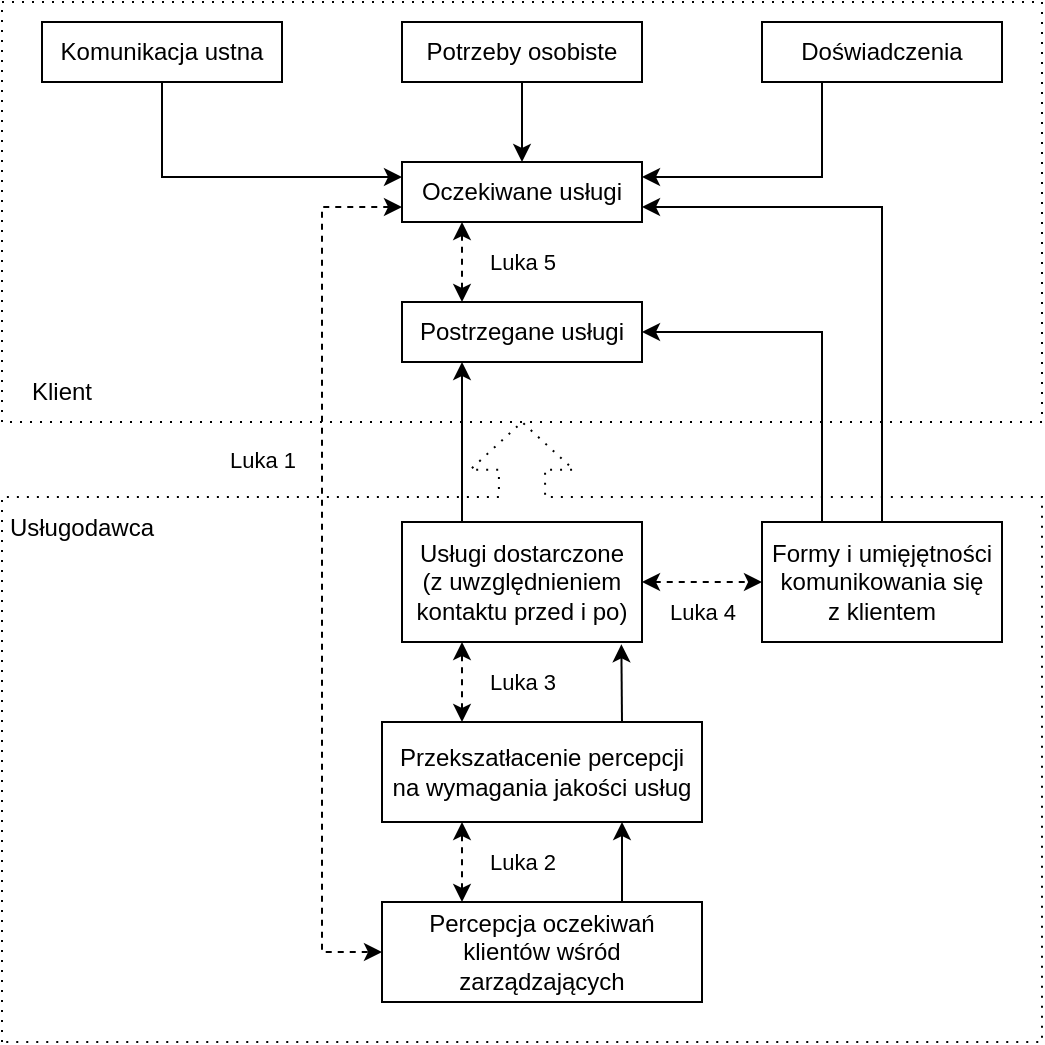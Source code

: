 <mxfile version="24.2.5" type="device">
  <diagram name="Strona-1" id="Sjl_9fCkeCsYZoZEE_z2">
    <mxGraphModel dx="949" dy="593" grid="1" gridSize="10" guides="1" tooltips="1" connect="1" arrows="1" fold="1" page="1" pageScale="1" pageWidth="827" pageHeight="1169" math="0" shadow="0">
      <root>
        <mxCell id="0" />
        <mxCell id="1" parent="0" />
        <mxCell id="CNpp7590AfPJ6LhRXFM2-20" value="" style="edgeStyle=orthogonalEdgeStyle;rounded=0;orthogonalLoop=1;jettySize=auto;html=1;" edge="1" parent="1" source="CNpp7590AfPJ6LhRXFM2-14" target="CNpp7590AfPJ6LhRXFM2-19">
          <mxGeometry relative="1" as="geometry" />
        </mxCell>
        <mxCell id="CNpp7590AfPJ6LhRXFM2-14" value="Potrzeby osobiste" style="rounded=0;whiteSpace=wrap;html=1;" vertex="1" parent="1">
          <mxGeometry x="240" y="50" width="120" height="30" as="geometry" />
        </mxCell>
        <mxCell id="CNpp7590AfPJ6LhRXFM2-31" style="edgeStyle=orthogonalEdgeStyle;rounded=0;orthogonalLoop=1;jettySize=auto;html=1;exitX=0.25;exitY=1;exitDx=0;exitDy=0;entryX=1;entryY=0.25;entryDx=0;entryDy=0;" edge="1" parent="1" source="CNpp7590AfPJ6LhRXFM2-15" target="CNpp7590AfPJ6LhRXFM2-19">
          <mxGeometry relative="1" as="geometry" />
        </mxCell>
        <mxCell id="CNpp7590AfPJ6LhRXFM2-15" value="Doświadczenia" style="rounded=0;whiteSpace=wrap;html=1;" vertex="1" parent="1">
          <mxGeometry x="420" y="50" width="120" height="30" as="geometry" />
        </mxCell>
        <mxCell id="CNpp7590AfPJ6LhRXFM2-32" style="edgeStyle=orthogonalEdgeStyle;rounded=0;orthogonalLoop=1;jettySize=auto;html=1;exitX=0.5;exitY=1;exitDx=0;exitDy=0;entryX=0;entryY=0.25;entryDx=0;entryDy=0;" edge="1" parent="1" source="CNpp7590AfPJ6LhRXFM2-17" target="CNpp7590AfPJ6LhRXFM2-19">
          <mxGeometry relative="1" as="geometry" />
        </mxCell>
        <mxCell id="CNpp7590AfPJ6LhRXFM2-17" value="Komunikacja ustna" style="rounded=0;whiteSpace=wrap;html=1;" vertex="1" parent="1">
          <mxGeometry x="60" y="50" width="120" height="30" as="geometry" />
        </mxCell>
        <mxCell id="CNpp7590AfPJ6LhRXFM2-22" value="" style="edgeStyle=orthogonalEdgeStyle;rounded=0;orthogonalLoop=1;jettySize=auto;html=1;exitX=0.25;exitY=1;exitDx=0;exitDy=0;entryX=0.25;entryY=0;entryDx=0;entryDy=0;startArrow=classic;startFill=1;dashed=1;" edge="1" parent="1" source="CNpp7590AfPJ6LhRXFM2-19" target="CNpp7590AfPJ6LhRXFM2-21">
          <mxGeometry relative="1" as="geometry" />
        </mxCell>
        <mxCell id="CNpp7590AfPJ6LhRXFM2-27" value="Luka 5" style="edgeLabel;html=1;align=center;verticalAlign=middle;resizable=0;points=[];" vertex="1" connectable="0" parent="CNpp7590AfPJ6LhRXFM2-22">
          <mxGeometry relative="1" as="geometry">
            <mxPoint x="30" as="offset" />
          </mxGeometry>
        </mxCell>
        <mxCell id="CNpp7590AfPJ6LhRXFM2-42" style="edgeStyle=orthogonalEdgeStyle;rounded=0;orthogonalLoop=1;jettySize=auto;html=1;exitX=0;exitY=0.75;exitDx=0;exitDy=0;entryX=0;entryY=0.5;entryDx=0;entryDy=0;startArrow=classic;startFill=1;dashed=1;" edge="1" parent="1" source="CNpp7590AfPJ6LhRXFM2-19" target="CNpp7590AfPJ6LhRXFM2-38">
          <mxGeometry relative="1" as="geometry">
            <Array as="points">
              <mxPoint x="200" y="143" />
              <mxPoint x="200" y="515" />
            </Array>
          </mxGeometry>
        </mxCell>
        <mxCell id="CNpp7590AfPJ6LhRXFM2-43" value="Luka 1" style="edgeLabel;html=1;align=center;verticalAlign=middle;resizable=0;points=[];" vertex="1" connectable="0" parent="CNpp7590AfPJ6LhRXFM2-42">
          <mxGeometry relative="1" as="geometry">
            <mxPoint x="-30" y="-55" as="offset" />
          </mxGeometry>
        </mxCell>
        <mxCell id="CNpp7590AfPJ6LhRXFM2-19" value="Oczekiwane usługi" style="rounded=0;whiteSpace=wrap;html=1;" vertex="1" parent="1">
          <mxGeometry x="240" y="120" width="120" height="30" as="geometry" />
        </mxCell>
        <mxCell id="CNpp7590AfPJ6LhRXFM2-24" value="" style="edgeStyle=orthogonalEdgeStyle;rounded=0;orthogonalLoop=1;jettySize=auto;html=1;exitX=0.25;exitY=1;exitDx=0;exitDy=0;entryX=0.25;entryY=0;entryDx=0;entryDy=0;startArrow=classic;startFill=1;endArrow=none;endFill=0;" edge="1" parent="1" source="CNpp7590AfPJ6LhRXFM2-21" target="CNpp7590AfPJ6LhRXFM2-23">
          <mxGeometry relative="1" as="geometry" />
        </mxCell>
        <mxCell id="CNpp7590AfPJ6LhRXFM2-21" value="Postrzegane usługi" style="rounded=0;whiteSpace=wrap;html=1;" vertex="1" parent="1">
          <mxGeometry x="240" y="190" width="120" height="30" as="geometry" />
        </mxCell>
        <mxCell id="CNpp7590AfPJ6LhRXFM2-26" value="" style="edgeStyle=orthogonalEdgeStyle;rounded=0;orthogonalLoop=1;jettySize=auto;html=1;startArrow=classic;startFill=1;dashed=1;" edge="1" parent="1" source="CNpp7590AfPJ6LhRXFM2-23" target="CNpp7590AfPJ6LhRXFM2-25">
          <mxGeometry relative="1" as="geometry" />
        </mxCell>
        <mxCell id="CNpp7590AfPJ6LhRXFM2-28" value="Luka 4" style="edgeLabel;html=1;align=center;verticalAlign=middle;resizable=0;points=[];" vertex="1" connectable="0" parent="CNpp7590AfPJ6LhRXFM2-26">
          <mxGeometry relative="1" as="geometry">
            <mxPoint y="15" as="offset" />
          </mxGeometry>
        </mxCell>
        <mxCell id="CNpp7590AfPJ6LhRXFM2-34" value="" style="rounded=0;orthogonalLoop=1;jettySize=auto;html=1;exitX=0.914;exitY=1.019;exitDx=0;exitDy=0;entryX=0.75;entryY=0;entryDx=0;entryDy=0;exitPerimeter=0;startArrow=classic;startFill=1;endArrow=none;endFill=0;" edge="1" parent="1" source="CNpp7590AfPJ6LhRXFM2-23" target="CNpp7590AfPJ6LhRXFM2-33">
          <mxGeometry relative="1" as="geometry" />
        </mxCell>
        <mxCell id="CNpp7590AfPJ6LhRXFM2-23" value="Usługi dostarczone&lt;br&gt;(z uwzględnieniem kontaktu przed i po)" style="rounded=0;whiteSpace=wrap;html=1;" vertex="1" parent="1">
          <mxGeometry x="240" y="300" width="120" height="60" as="geometry" />
        </mxCell>
        <mxCell id="CNpp7590AfPJ6LhRXFM2-29" style="edgeStyle=orthogonalEdgeStyle;rounded=0;orthogonalLoop=1;jettySize=auto;html=1;exitX=0.5;exitY=0;exitDx=0;exitDy=0;entryX=1;entryY=0.75;entryDx=0;entryDy=0;" edge="1" parent="1" source="CNpp7590AfPJ6LhRXFM2-25" target="CNpp7590AfPJ6LhRXFM2-19">
          <mxGeometry relative="1" as="geometry" />
        </mxCell>
        <mxCell id="CNpp7590AfPJ6LhRXFM2-30" style="edgeStyle=orthogonalEdgeStyle;rounded=0;orthogonalLoop=1;jettySize=auto;html=1;exitX=0.25;exitY=0;exitDx=0;exitDy=0;entryX=1;entryY=0.5;entryDx=0;entryDy=0;" edge="1" parent="1" source="CNpp7590AfPJ6LhRXFM2-25" target="CNpp7590AfPJ6LhRXFM2-21">
          <mxGeometry relative="1" as="geometry" />
        </mxCell>
        <mxCell id="CNpp7590AfPJ6LhRXFM2-25" value="Formy i umięjętności komunikowania się &lt;br&gt;z klientem" style="rounded=0;whiteSpace=wrap;html=1;" vertex="1" parent="1">
          <mxGeometry x="420" y="300" width="120" height="60" as="geometry" />
        </mxCell>
        <mxCell id="CNpp7590AfPJ6LhRXFM2-36" style="edgeStyle=orthogonalEdgeStyle;rounded=0;orthogonalLoop=1;jettySize=auto;html=1;exitX=0.25;exitY=0;exitDx=0;exitDy=0;entryX=0.25;entryY=1;entryDx=0;entryDy=0;startArrow=classic;startFill=1;dashed=1;" edge="1" parent="1" source="CNpp7590AfPJ6LhRXFM2-33" target="CNpp7590AfPJ6LhRXFM2-23">
          <mxGeometry relative="1" as="geometry" />
        </mxCell>
        <mxCell id="CNpp7590AfPJ6LhRXFM2-37" value="Luka 3" style="edgeLabel;html=1;align=center;verticalAlign=middle;resizable=0;points=[];" vertex="1" connectable="0" parent="CNpp7590AfPJ6LhRXFM2-36">
          <mxGeometry relative="1" as="geometry">
            <mxPoint x="30" as="offset" />
          </mxGeometry>
        </mxCell>
        <mxCell id="CNpp7590AfPJ6LhRXFM2-39" value="" style="edgeStyle=orthogonalEdgeStyle;rounded=0;orthogonalLoop=1;jettySize=auto;html=1;entryX=0.75;entryY=0;entryDx=0;entryDy=0;exitX=0.75;exitY=1;exitDx=0;exitDy=0;startArrow=classic;startFill=1;endArrow=none;endFill=0;" edge="1" parent="1" source="CNpp7590AfPJ6LhRXFM2-33" target="CNpp7590AfPJ6LhRXFM2-38">
          <mxGeometry relative="1" as="geometry" />
        </mxCell>
        <mxCell id="CNpp7590AfPJ6LhRXFM2-33" value="Przekszatłacenie percepcji na wymagania jakości usług" style="rounded=0;whiteSpace=wrap;html=1;" vertex="1" parent="1">
          <mxGeometry x="230" y="400" width="160" height="50" as="geometry" />
        </mxCell>
        <mxCell id="CNpp7590AfPJ6LhRXFM2-40" style="edgeStyle=orthogonalEdgeStyle;rounded=0;orthogonalLoop=1;jettySize=auto;html=1;exitX=0.25;exitY=0;exitDx=0;exitDy=0;entryX=0.25;entryY=1;entryDx=0;entryDy=0;startArrow=classic;startFill=1;dashed=1;" edge="1" parent="1" source="CNpp7590AfPJ6LhRXFM2-38" target="CNpp7590AfPJ6LhRXFM2-33">
          <mxGeometry relative="1" as="geometry" />
        </mxCell>
        <mxCell id="CNpp7590AfPJ6LhRXFM2-41" value="Luka 2" style="edgeLabel;html=1;align=center;verticalAlign=middle;resizable=0;points=[];" vertex="1" connectable="0" parent="CNpp7590AfPJ6LhRXFM2-40">
          <mxGeometry relative="1" as="geometry">
            <mxPoint x="30" as="offset" />
          </mxGeometry>
        </mxCell>
        <mxCell id="CNpp7590AfPJ6LhRXFM2-46" value="" style="group;dashed=1;dashPattern=8 8;" vertex="1" connectable="0" parent="1">
          <mxGeometry x="40" y="40" width="520" height="520" as="geometry" />
        </mxCell>
        <mxCell id="CNpp7590AfPJ6LhRXFM2-44" value="" style="html=1;shadow=0;dashed=1;align=center;verticalAlign=middle;shape=mxgraph.arrows2.calloutArrow;dy=11.54;dx=23.83;notch=272.56;arrowHead=14.29;direction=north;fillColor=none;dashPattern=1 4;" vertex="1" parent="CNpp7590AfPJ6LhRXFM2-46">
          <mxGeometry y="210" width="520" height="310" as="geometry" />
        </mxCell>
        <mxCell id="CNpp7590AfPJ6LhRXFM2-45" value="" style="rounded=0;whiteSpace=wrap;html=1;fillColor=none;dashed=1;dashPattern=1 4;" vertex="1" parent="CNpp7590AfPJ6LhRXFM2-46">
          <mxGeometry width="520" height="210" as="geometry" />
        </mxCell>
        <mxCell id="CNpp7590AfPJ6LhRXFM2-48" value="Klient" style="text;html=1;align=center;verticalAlign=middle;whiteSpace=wrap;rounded=0;" vertex="1" parent="CNpp7590AfPJ6LhRXFM2-46">
          <mxGeometry y="180" width="60" height="30" as="geometry" />
        </mxCell>
        <mxCell id="CNpp7590AfPJ6LhRXFM2-49" value="Usługodawca" style="text;html=1;align=center;verticalAlign=middle;whiteSpace=wrap;rounded=0;" vertex="1" parent="CNpp7590AfPJ6LhRXFM2-46">
          <mxGeometry y="250" width="80" height="25" as="geometry" />
        </mxCell>
        <mxCell id="CNpp7590AfPJ6LhRXFM2-38" value="Percepcja oczekiwań klientów wśród zarządzających" style="rounded=0;whiteSpace=wrap;html=1;" vertex="1" parent="1">
          <mxGeometry x="230" y="490" width="160" height="50" as="geometry" />
        </mxCell>
      </root>
    </mxGraphModel>
  </diagram>
</mxfile>
